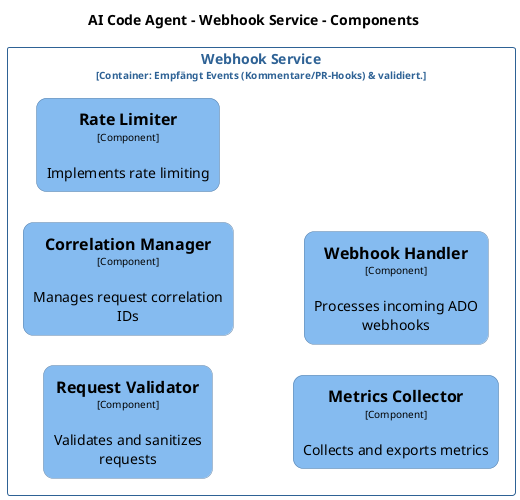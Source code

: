 @startuml
set separator none
title AI Code Agent - Webhook Service - Components

left to right direction
skinparam ranksep 60
skinparam nodesep 30

skinparam {
  arrowFontSize 10
  defaultTextAlignment center
  wrapWidth 200
  maxMessageSize 100
}

hide stereotype

skinparam rectangle<<AICodeAgent.WebhookService.CorrelationManager>> {
  BackgroundColor #85bbf0
  FontColor #000000
  BorderColor #5d82a8
  roundCorner 20
  shadowing false
}
skinparam rectangle<<AICodeAgent.WebhookService.MetricsCollector>> {
  BackgroundColor #85bbf0
  FontColor #000000
  BorderColor #5d82a8
  roundCorner 20
  shadowing false
}
skinparam rectangle<<AICodeAgent.WebhookService.RateLimiter>> {
  BackgroundColor #85bbf0
  FontColor #000000
  BorderColor #5d82a8
  roundCorner 20
  shadowing false
}
skinparam rectangle<<AICodeAgent.WebhookService.RequestValidator>> {
  BackgroundColor #85bbf0
  FontColor #000000
  BorderColor #5d82a8
  roundCorner 20
  shadowing false
}
skinparam rectangle<<AICodeAgent.WebhookService.WebhookHandler>> {
  BackgroundColor #85bbf0
  FontColor #000000
  BorderColor #5d82a8
  roundCorner 20
  shadowing false
}
skinparam rectangle<<AICodeAgent.WebhookService>> {
  BorderColor #2e6295
  FontColor #2e6295
  shadowing false
}

rectangle "Webhook Service\n<size:10>[Container: Empfängt Events (Kommentare/PR-Hooks) & validiert.]</size>" <<AICodeAgent.WebhookService>> {
  rectangle "==Request Validator\n<size:10>[Component]</size>\n\nValidates and sanitizes requests" <<AICodeAgent.WebhookService.RequestValidator>> as AICodeAgent.WebhookService.RequestValidator
  rectangle "==Correlation Manager\n<size:10>[Component]</size>\n\nManages request correlation IDs" <<AICodeAgent.WebhookService.CorrelationManager>> as AICodeAgent.WebhookService.CorrelationManager
  rectangle "==Rate Limiter\n<size:10>[Component]</size>\n\nImplements rate limiting" <<AICodeAgent.WebhookService.RateLimiter>> as AICodeAgent.WebhookService.RateLimiter
  rectangle "==Metrics Collector\n<size:10>[Component]</size>\n\nCollects and exports metrics" <<AICodeAgent.WebhookService.MetricsCollector>> as AICodeAgent.WebhookService.MetricsCollector
  rectangle "==Webhook Handler\n<size:10>[Component]</size>\n\nProcesses incoming ADO webhooks" <<AICodeAgent.WebhookService.WebhookHandler>> as AICodeAgent.WebhookService.WebhookHandler
}

@enduml